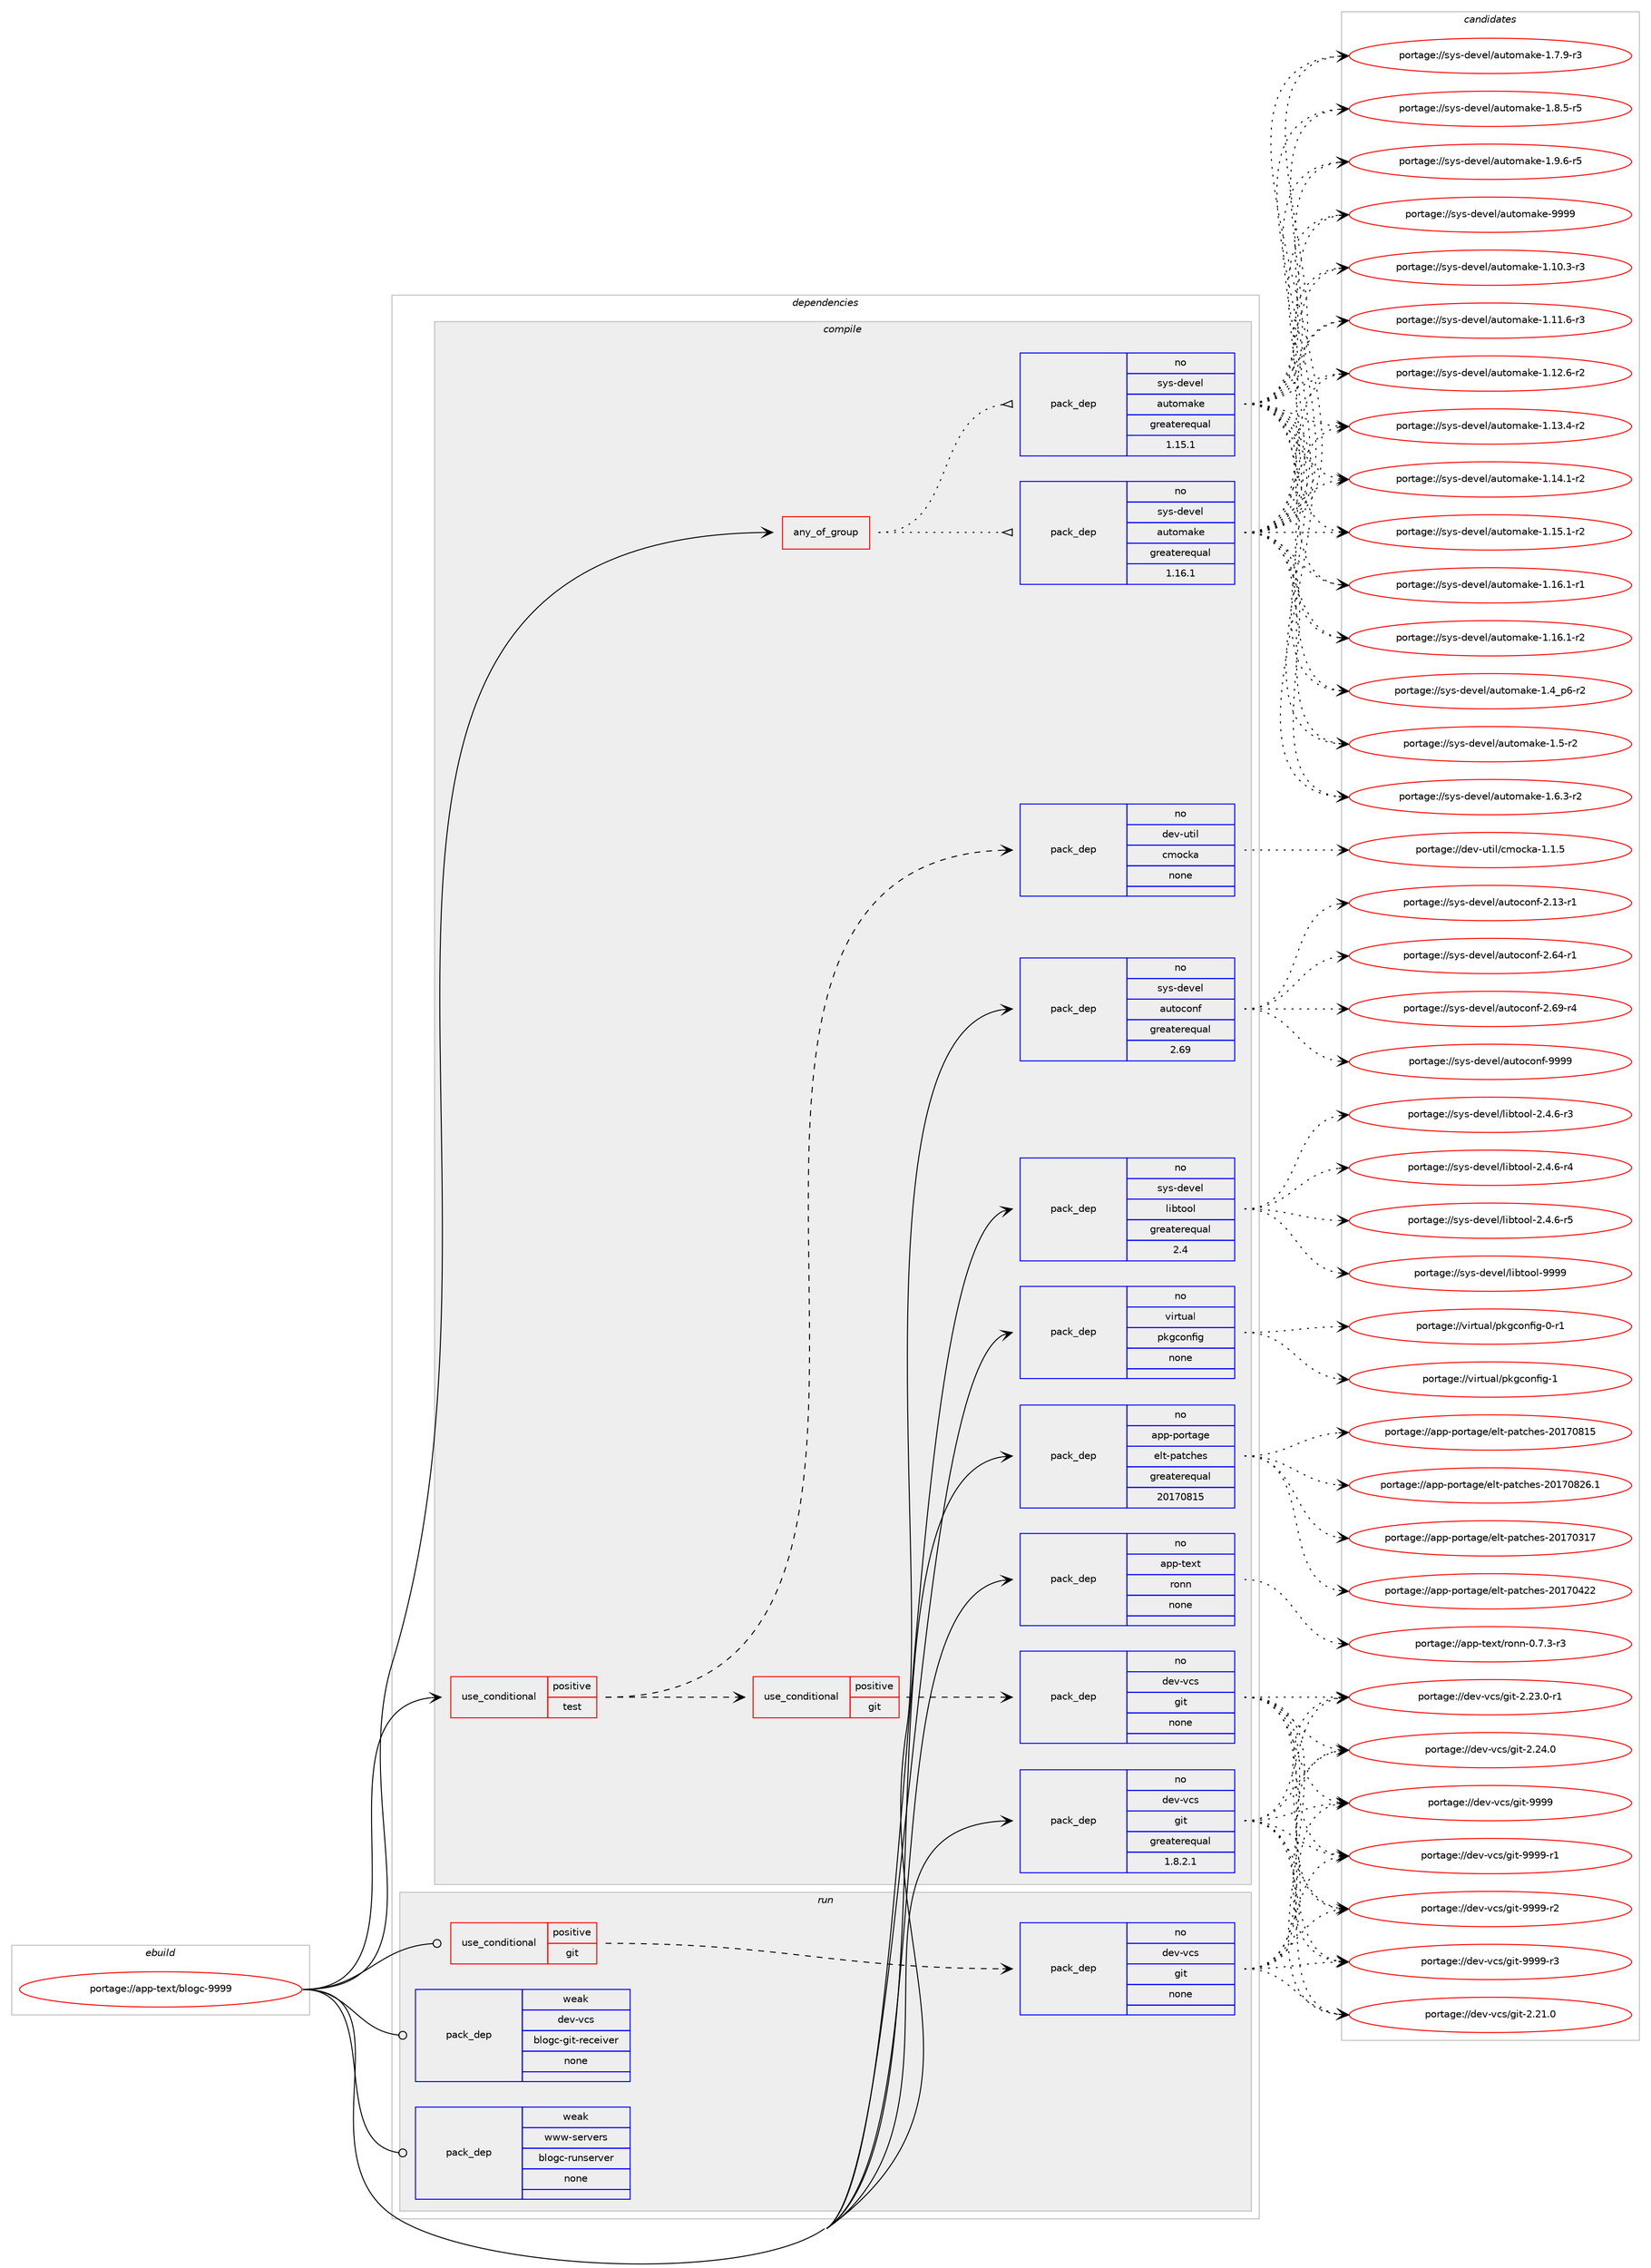 digraph prolog {

# *************
# Graph options
# *************

newrank=true;
concentrate=true;
compound=true;
graph [rankdir=LR,fontname=Helvetica,fontsize=10,ranksep=1.5];#, ranksep=2.5, nodesep=0.2];
edge  [arrowhead=vee];
node  [fontname=Helvetica,fontsize=10];

# **********
# The ebuild
# **********

subgraph cluster_leftcol {
color=gray;
rank=same;
label=<<i>ebuild</i>>;
id [label="portage://app-text/blogc-9999", color=red, width=4, href="../app-text/blogc-9999.svg"];
}

# ****************
# The dependencies
# ****************

subgraph cluster_midcol {
color=gray;
label=<<i>dependencies</i>>;
subgraph cluster_compile {
fillcolor="#eeeeee";
style=filled;
label=<<i>compile</i>>;
subgraph any700 {
dependency43193 [label=<<TABLE BORDER="0" CELLBORDER="1" CELLSPACING="0" CELLPADDING="4"><TR><TD CELLPADDING="10">any_of_group</TD></TR></TABLE>>, shape=none, color=red];subgraph pack31793 {
dependency43194 [label=<<TABLE BORDER="0" CELLBORDER="1" CELLSPACING="0" CELLPADDING="4" WIDTH="220"><TR><TD ROWSPAN="6" CELLPADDING="30">pack_dep</TD></TR><TR><TD WIDTH="110">no</TD></TR><TR><TD>sys-devel</TD></TR><TR><TD>automake</TD></TR><TR><TD>greaterequal</TD></TR><TR><TD>1.16.1</TD></TR></TABLE>>, shape=none, color=blue];
}
dependency43193:e -> dependency43194:w [weight=20,style="dotted",arrowhead="oinv"];
subgraph pack31794 {
dependency43195 [label=<<TABLE BORDER="0" CELLBORDER="1" CELLSPACING="0" CELLPADDING="4" WIDTH="220"><TR><TD ROWSPAN="6" CELLPADDING="30">pack_dep</TD></TR><TR><TD WIDTH="110">no</TD></TR><TR><TD>sys-devel</TD></TR><TR><TD>automake</TD></TR><TR><TD>greaterequal</TD></TR><TR><TD>1.15.1</TD></TR></TABLE>>, shape=none, color=blue];
}
dependency43193:e -> dependency43195:w [weight=20,style="dotted",arrowhead="oinv"];
}
id:e -> dependency43193:w [weight=20,style="solid",arrowhead="vee"];
subgraph cond10676 {
dependency43196 [label=<<TABLE BORDER="0" CELLBORDER="1" CELLSPACING="0" CELLPADDING="4"><TR><TD ROWSPAN="3" CELLPADDING="10">use_conditional</TD></TR><TR><TD>positive</TD></TR><TR><TD>test</TD></TR></TABLE>>, shape=none, color=red];
subgraph cond10677 {
dependency43197 [label=<<TABLE BORDER="0" CELLBORDER="1" CELLSPACING="0" CELLPADDING="4"><TR><TD ROWSPAN="3" CELLPADDING="10">use_conditional</TD></TR><TR><TD>positive</TD></TR><TR><TD>git</TD></TR></TABLE>>, shape=none, color=red];
subgraph pack31795 {
dependency43198 [label=<<TABLE BORDER="0" CELLBORDER="1" CELLSPACING="0" CELLPADDING="4" WIDTH="220"><TR><TD ROWSPAN="6" CELLPADDING="30">pack_dep</TD></TR><TR><TD WIDTH="110">no</TD></TR><TR><TD>dev-vcs</TD></TR><TR><TD>git</TD></TR><TR><TD>none</TD></TR><TR><TD></TD></TR></TABLE>>, shape=none, color=blue];
}
dependency43197:e -> dependency43198:w [weight=20,style="dashed",arrowhead="vee"];
}
dependency43196:e -> dependency43197:w [weight=20,style="dashed",arrowhead="vee"];
subgraph pack31796 {
dependency43199 [label=<<TABLE BORDER="0" CELLBORDER="1" CELLSPACING="0" CELLPADDING="4" WIDTH="220"><TR><TD ROWSPAN="6" CELLPADDING="30">pack_dep</TD></TR><TR><TD WIDTH="110">no</TD></TR><TR><TD>dev-util</TD></TR><TR><TD>cmocka</TD></TR><TR><TD>none</TD></TR><TR><TD></TD></TR></TABLE>>, shape=none, color=blue];
}
dependency43196:e -> dependency43199:w [weight=20,style="dashed",arrowhead="vee"];
}
id:e -> dependency43196:w [weight=20,style="solid",arrowhead="vee"];
subgraph pack31797 {
dependency43200 [label=<<TABLE BORDER="0" CELLBORDER="1" CELLSPACING="0" CELLPADDING="4" WIDTH="220"><TR><TD ROWSPAN="6" CELLPADDING="30">pack_dep</TD></TR><TR><TD WIDTH="110">no</TD></TR><TR><TD>app-portage</TD></TR><TR><TD>elt-patches</TD></TR><TR><TD>greaterequal</TD></TR><TR><TD>20170815</TD></TR></TABLE>>, shape=none, color=blue];
}
id:e -> dependency43200:w [weight=20,style="solid",arrowhead="vee"];
subgraph pack31798 {
dependency43201 [label=<<TABLE BORDER="0" CELLBORDER="1" CELLSPACING="0" CELLPADDING="4" WIDTH="220"><TR><TD ROWSPAN="6" CELLPADDING="30">pack_dep</TD></TR><TR><TD WIDTH="110">no</TD></TR><TR><TD>app-text</TD></TR><TR><TD>ronn</TD></TR><TR><TD>none</TD></TR><TR><TD></TD></TR></TABLE>>, shape=none, color=blue];
}
id:e -> dependency43201:w [weight=20,style="solid",arrowhead="vee"];
subgraph pack31799 {
dependency43202 [label=<<TABLE BORDER="0" CELLBORDER="1" CELLSPACING="0" CELLPADDING="4" WIDTH="220"><TR><TD ROWSPAN="6" CELLPADDING="30">pack_dep</TD></TR><TR><TD WIDTH="110">no</TD></TR><TR><TD>dev-vcs</TD></TR><TR><TD>git</TD></TR><TR><TD>greaterequal</TD></TR><TR><TD>1.8.2.1</TD></TR></TABLE>>, shape=none, color=blue];
}
id:e -> dependency43202:w [weight=20,style="solid",arrowhead="vee"];
subgraph pack31800 {
dependency43203 [label=<<TABLE BORDER="0" CELLBORDER="1" CELLSPACING="0" CELLPADDING="4" WIDTH="220"><TR><TD ROWSPAN="6" CELLPADDING="30">pack_dep</TD></TR><TR><TD WIDTH="110">no</TD></TR><TR><TD>sys-devel</TD></TR><TR><TD>autoconf</TD></TR><TR><TD>greaterequal</TD></TR><TR><TD>2.69</TD></TR></TABLE>>, shape=none, color=blue];
}
id:e -> dependency43203:w [weight=20,style="solid",arrowhead="vee"];
subgraph pack31801 {
dependency43204 [label=<<TABLE BORDER="0" CELLBORDER="1" CELLSPACING="0" CELLPADDING="4" WIDTH="220"><TR><TD ROWSPAN="6" CELLPADDING="30">pack_dep</TD></TR><TR><TD WIDTH="110">no</TD></TR><TR><TD>sys-devel</TD></TR><TR><TD>libtool</TD></TR><TR><TD>greaterequal</TD></TR><TR><TD>2.4</TD></TR></TABLE>>, shape=none, color=blue];
}
id:e -> dependency43204:w [weight=20,style="solid",arrowhead="vee"];
subgraph pack31802 {
dependency43205 [label=<<TABLE BORDER="0" CELLBORDER="1" CELLSPACING="0" CELLPADDING="4" WIDTH="220"><TR><TD ROWSPAN="6" CELLPADDING="30">pack_dep</TD></TR><TR><TD WIDTH="110">no</TD></TR><TR><TD>virtual</TD></TR><TR><TD>pkgconfig</TD></TR><TR><TD>none</TD></TR><TR><TD></TD></TR></TABLE>>, shape=none, color=blue];
}
id:e -> dependency43205:w [weight=20,style="solid",arrowhead="vee"];
}
subgraph cluster_compileandrun {
fillcolor="#eeeeee";
style=filled;
label=<<i>compile and run</i>>;
}
subgraph cluster_run {
fillcolor="#eeeeee";
style=filled;
label=<<i>run</i>>;
subgraph cond10678 {
dependency43206 [label=<<TABLE BORDER="0" CELLBORDER="1" CELLSPACING="0" CELLPADDING="4"><TR><TD ROWSPAN="3" CELLPADDING="10">use_conditional</TD></TR><TR><TD>positive</TD></TR><TR><TD>git</TD></TR></TABLE>>, shape=none, color=red];
subgraph pack31803 {
dependency43207 [label=<<TABLE BORDER="0" CELLBORDER="1" CELLSPACING="0" CELLPADDING="4" WIDTH="220"><TR><TD ROWSPAN="6" CELLPADDING="30">pack_dep</TD></TR><TR><TD WIDTH="110">no</TD></TR><TR><TD>dev-vcs</TD></TR><TR><TD>git</TD></TR><TR><TD>none</TD></TR><TR><TD></TD></TR></TABLE>>, shape=none, color=blue];
}
dependency43206:e -> dependency43207:w [weight=20,style="dashed",arrowhead="vee"];
}
id:e -> dependency43206:w [weight=20,style="solid",arrowhead="odot"];
subgraph pack31804 {
dependency43208 [label=<<TABLE BORDER="0" CELLBORDER="1" CELLSPACING="0" CELLPADDING="4" WIDTH="220"><TR><TD ROWSPAN="6" CELLPADDING="30">pack_dep</TD></TR><TR><TD WIDTH="110">weak</TD></TR><TR><TD>dev-vcs</TD></TR><TR><TD>blogc-git-receiver</TD></TR><TR><TD>none</TD></TR><TR><TD></TD></TR></TABLE>>, shape=none, color=blue];
}
id:e -> dependency43208:w [weight=20,style="solid",arrowhead="odot"];
subgraph pack31805 {
dependency43209 [label=<<TABLE BORDER="0" CELLBORDER="1" CELLSPACING="0" CELLPADDING="4" WIDTH="220"><TR><TD ROWSPAN="6" CELLPADDING="30">pack_dep</TD></TR><TR><TD WIDTH="110">weak</TD></TR><TR><TD>www-servers</TD></TR><TR><TD>blogc-runserver</TD></TR><TR><TD>none</TD></TR><TR><TD></TD></TR></TABLE>>, shape=none, color=blue];
}
id:e -> dependency43209:w [weight=20,style="solid",arrowhead="odot"];
}
}

# **************
# The candidates
# **************

subgraph cluster_choices {
rank=same;
color=gray;
label=<<i>candidates</i>>;

subgraph choice31793 {
color=black;
nodesep=1;
choiceportage11512111545100101118101108479711711611110997107101454946494846514511451 [label="portage://sys-devel/automake-1.10.3-r3", color=red, width=4,href="../sys-devel/automake-1.10.3-r3.svg"];
choiceportage11512111545100101118101108479711711611110997107101454946494946544511451 [label="portage://sys-devel/automake-1.11.6-r3", color=red, width=4,href="../sys-devel/automake-1.11.6-r3.svg"];
choiceportage11512111545100101118101108479711711611110997107101454946495046544511450 [label="portage://sys-devel/automake-1.12.6-r2", color=red, width=4,href="../sys-devel/automake-1.12.6-r2.svg"];
choiceportage11512111545100101118101108479711711611110997107101454946495146524511450 [label="portage://sys-devel/automake-1.13.4-r2", color=red, width=4,href="../sys-devel/automake-1.13.4-r2.svg"];
choiceportage11512111545100101118101108479711711611110997107101454946495246494511450 [label="portage://sys-devel/automake-1.14.1-r2", color=red, width=4,href="../sys-devel/automake-1.14.1-r2.svg"];
choiceportage11512111545100101118101108479711711611110997107101454946495346494511450 [label="portage://sys-devel/automake-1.15.1-r2", color=red, width=4,href="../sys-devel/automake-1.15.1-r2.svg"];
choiceportage11512111545100101118101108479711711611110997107101454946495446494511449 [label="portage://sys-devel/automake-1.16.1-r1", color=red, width=4,href="../sys-devel/automake-1.16.1-r1.svg"];
choiceportage11512111545100101118101108479711711611110997107101454946495446494511450 [label="portage://sys-devel/automake-1.16.1-r2", color=red, width=4,href="../sys-devel/automake-1.16.1-r2.svg"];
choiceportage115121115451001011181011084797117116111109971071014549465295112544511450 [label="portage://sys-devel/automake-1.4_p6-r2", color=red, width=4,href="../sys-devel/automake-1.4_p6-r2.svg"];
choiceportage11512111545100101118101108479711711611110997107101454946534511450 [label="portage://sys-devel/automake-1.5-r2", color=red, width=4,href="../sys-devel/automake-1.5-r2.svg"];
choiceportage115121115451001011181011084797117116111109971071014549465446514511450 [label="portage://sys-devel/automake-1.6.3-r2", color=red, width=4,href="../sys-devel/automake-1.6.3-r2.svg"];
choiceportage115121115451001011181011084797117116111109971071014549465546574511451 [label="portage://sys-devel/automake-1.7.9-r3", color=red, width=4,href="../sys-devel/automake-1.7.9-r3.svg"];
choiceportage115121115451001011181011084797117116111109971071014549465646534511453 [label="portage://sys-devel/automake-1.8.5-r5", color=red, width=4,href="../sys-devel/automake-1.8.5-r5.svg"];
choiceportage115121115451001011181011084797117116111109971071014549465746544511453 [label="portage://sys-devel/automake-1.9.6-r5", color=red, width=4,href="../sys-devel/automake-1.9.6-r5.svg"];
choiceportage115121115451001011181011084797117116111109971071014557575757 [label="portage://sys-devel/automake-9999", color=red, width=4,href="../sys-devel/automake-9999.svg"];
dependency43194:e -> choiceportage11512111545100101118101108479711711611110997107101454946494846514511451:w [style=dotted,weight="100"];
dependency43194:e -> choiceportage11512111545100101118101108479711711611110997107101454946494946544511451:w [style=dotted,weight="100"];
dependency43194:e -> choiceportage11512111545100101118101108479711711611110997107101454946495046544511450:w [style=dotted,weight="100"];
dependency43194:e -> choiceportage11512111545100101118101108479711711611110997107101454946495146524511450:w [style=dotted,weight="100"];
dependency43194:e -> choiceportage11512111545100101118101108479711711611110997107101454946495246494511450:w [style=dotted,weight="100"];
dependency43194:e -> choiceportage11512111545100101118101108479711711611110997107101454946495346494511450:w [style=dotted,weight="100"];
dependency43194:e -> choiceportage11512111545100101118101108479711711611110997107101454946495446494511449:w [style=dotted,weight="100"];
dependency43194:e -> choiceportage11512111545100101118101108479711711611110997107101454946495446494511450:w [style=dotted,weight="100"];
dependency43194:e -> choiceportage115121115451001011181011084797117116111109971071014549465295112544511450:w [style=dotted,weight="100"];
dependency43194:e -> choiceportage11512111545100101118101108479711711611110997107101454946534511450:w [style=dotted,weight="100"];
dependency43194:e -> choiceportage115121115451001011181011084797117116111109971071014549465446514511450:w [style=dotted,weight="100"];
dependency43194:e -> choiceportage115121115451001011181011084797117116111109971071014549465546574511451:w [style=dotted,weight="100"];
dependency43194:e -> choiceportage115121115451001011181011084797117116111109971071014549465646534511453:w [style=dotted,weight="100"];
dependency43194:e -> choiceportage115121115451001011181011084797117116111109971071014549465746544511453:w [style=dotted,weight="100"];
dependency43194:e -> choiceportage115121115451001011181011084797117116111109971071014557575757:w [style=dotted,weight="100"];
}
subgraph choice31794 {
color=black;
nodesep=1;
choiceportage11512111545100101118101108479711711611110997107101454946494846514511451 [label="portage://sys-devel/automake-1.10.3-r3", color=red, width=4,href="../sys-devel/automake-1.10.3-r3.svg"];
choiceportage11512111545100101118101108479711711611110997107101454946494946544511451 [label="portage://sys-devel/automake-1.11.6-r3", color=red, width=4,href="../sys-devel/automake-1.11.6-r3.svg"];
choiceportage11512111545100101118101108479711711611110997107101454946495046544511450 [label="portage://sys-devel/automake-1.12.6-r2", color=red, width=4,href="../sys-devel/automake-1.12.6-r2.svg"];
choiceportage11512111545100101118101108479711711611110997107101454946495146524511450 [label="portage://sys-devel/automake-1.13.4-r2", color=red, width=4,href="../sys-devel/automake-1.13.4-r2.svg"];
choiceportage11512111545100101118101108479711711611110997107101454946495246494511450 [label="portage://sys-devel/automake-1.14.1-r2", color=red, width=4,href="../sys-devel/automake-1.14.1-r2.svg"];
choiceportage11512111545100101118101108479711711611110997107101454946495346494511450 [label="portage://sys-devel/automake-1.15.1-r2", color=red, width=4,href="../sys-devel/automake-1.15.1-r2.svg"];
choiceportage11512111545100101118101108479711711611110997107101454946495446494511449 [label="portage://sys-devel/automake-1.16.1-r1", color=red, width=4,href="../sys-devel/automake-1.16.1-r1.svg"];
choiceportage11512111545100101118101108479711711611110997107101454946495446494511450 [label="portage://sys-devel/automake-1.16.1-r2", color=red, width=4,href="../sys-devel/automake-1.16.1-r2.svg"];
choiceportage115121115451001011181011084797117116111109971071014549465295112544511450 [label="portage://sys-devel/automake-1.4_p6-r2", color=red, width=4,href="../sys-devel/automake-1.4_p6-r2.svg"];
choiceportage11512111545100101118101108479711711611110997107101454946534511450 [label="portage://sys-devel/automake-1.5-r2", color=red, width=4,href="../sys-devel/automake-1.5-r2.svg"];
choiceportage115121115451001011181011084797117116111109971071014549465446514511450 [label="portage://sys-devel/automake-1.6.3-r2", color=red, width=4,href="../sys-devel/automake-1.6.3-r2.svg"];
choiceportage115121115451001011181011084797117116111109971071014549465546574511451 [label="portage://sys-devel/automake-1.7.9-r3", color=red, width=4,href="../sys-devel/automake-1.7.9-r3.svg"];
choiceportage115121115451001011181011084797117116111109971071014549465646534511453 [label="portage://sys-devel/automake-1.8.5-r5", color=red, width=4,href="../sys-devel/automake-1.8.5-r5.svg"];
choiceportage115121115451001011181011084797117116111109971071014549465746544511453 [label="portage://sys-devel/automake-1.9.6-r5", color=red, width=4,href="../sys-devel/automake-1.9.6-r5.svg"];
choiceportage115121115451001011181011084797117116111109971071014557575757 [label="portage://sys-devel/automake-9999", color=red, width=4,href="../sys-devel/automake-9999.svg"];
dependency43195:e -> choiceportage11512111545100101118101108479711711611110997107101454946494846514511451:w [style=dotted,weight="100"];
dependency43195:e -> choiceportage11512111545100101118101108479711711611110997107101454946494946544511451:w [style=dotted,weight="100"];
dependency43195:e -> choiceportage11512111545100101118101108479711711611110997107101454946495046544511450:w [style=dotted,weight="100"];
dependency43195:e -> choiceportage11512111545100101118101108479711711611110997107101454946495146524511450:w [style=dotted,weight="100"];
dependency43195:e -> choiceportage11512111545100101118101108479711711611110997107101454946495246494511450:w [style=dotted,weight="100"];
dependency43195:e -> choiceportage11512111545100101118101108479711711611110997107101454946495346494511450:w [style=dotted,weight="100"];
dependency43195:e -> choiceportage11512111545100101118101108479711711611110997107101454946495446494511449:w [style=dotted,weight="100"];
dependency43195:e -> choiceportage11512111545100101118101108479711711611110997107101454946495446494511450:w [style=dotted,weight="100"];
dependency43195:e -> choiceportage115121115451001011181011084797117116111109971071014549465295112544511450:w [style=dotted,weight="100"];
dependency43195:e -> choiceportage11512111545100101118101108479711711611110997107101454946534511450:w [style=dotted,weight="100"];
dependency43195:e -> choiceportage115121115451001011181011084797117116111109971071014549465446514511450:w [style=dotted,weight="100"];
dependency43195:e -> choiceportage115121115451001011181011084797117116111109971071014549465546574511451:w [style=dotted,weight="100"];
dependency43195:e -> choiceportage115121115451001011181011084797117116111109971071014549465646534511453:w [style=dotted,weight="100"];
dependency43195:e -> choiceportage115121115451001011181011084797117116111109971071014549465746544511453:w [style=dotted,weight="100"];
dependency43195:e -> choiceportage115121115451001011181011084797117116111109971071014557575757:w [style=dotted,weight="100"];
}
subgraph choice31795 {
color=black;
nodesep=1;
choiceportage10010111845118991154710310511645504650494648 [label="portage://dev-vcs/git-2.21.0", color=red, width=4,href="../dev-vcs/git-2.21.0.svg"];
choiceportage100101118451189911547103105116455046505146484511449 [label="portage://dev-vcs/git-2.23.0-r1", color=red, width=4,href="../dev-vcs/git-2.23.0-r1.svg"];
choiceportage10010111845118991154710310511645504650524648 [label="portage://dev-vcs/git-2.24.0", color=red, width=4,href="../dev-vcs/git-2.24.0.svg"];
choiceportage1001011184511899115471031051164557575757 [label="portage://dev-vcs/git-9999", color=red, width=4,href="../dev-vcs/git-9999.svg"];
choiceportage10010111845118991154710310511645575757574511449 [label="portage://dev-vcs/git-9999-r1", color=red, width=4,href="../dev-vcs/git-9999-r1.svg"];
choiceportage10010111845118991154710310511645575757574511450 [label="portage://dev-vcs/git-9999-r2", color=red, width=4,href="../dev-vcs/git-9999-r2.svg"];
choiceportage10010111845118991154710310511645575757574511451 [label="portage://dev-vcs/git-9999-r3", color=red, width=4,href="../dev-vcs/git-9999-r3.svg"];
dependency43198:e -> choiceportage10010111845118991154710310511645504650494648:w [style=dotted,weight="100"];
dependency43198:e -> choiceportage100101118451189911547103105116455046505146484511449:w [style=dotted,weight="100"];
dependency43198:e -> choiceportage10010111845118991154710310511645504650524648:w [style=dotted,weight="100"];
dependency43198:e -> choiceportage1001011184511899115471031051164557575757:w [style=dotted,weight="100"];
dependency43198:e -> choiceportage10010111845118991154710310511645575757574511449:w [style=dotted,weight="100"];
dependency43198:e -> choiceportage10010111845118991154710310511645575757574511450:w [style=dotted,weight="100"];
dependency43198:e -> choiceportage10010111845118991154710310511645575757574511451:w [style=dotted,weight="100"];
}
subgraph choice31796 {
color=black;
nodesep=1;
choiceportage1001011184511711610510847991091119910797454946494653 [label="portage://dev-util/cmocka-1.1.5", color=red, width=4,href="../dev-util/cmocka-1.1.5.svg"];
dependency43199:e -> choiceportage1001011184511711610510847991091119910797454946494653:w [style=dotted,weight="100"];
}
subgraph choice31797 {
color=black;
nodesep=1;
choiceportage97112112451121111141169710310147101108116451129711699104101115455048495548514955 [label="portage://app-portage/elt-patches-20170317", color=red, width=4,href="../app-portage/elt-patches-20170317.svg"];
choiceportage97112112451121111141169710310147101108116451129711699104101115455048495548525050 [label="portage://app-portage/elt-patches-20170422", color=red, width=4,href="../app-portage/elt-patches-20170422.svg"];
choiceportage97112112451121111141169710310147101108116451129711699104101115455048495548564953 [label="portage://app-portage/elt-patches-20170815", color=red, width=4,href="../app-portage/elt-patches-20170815.svg"];
choiceportage971121124511211111411697103101471011081164511297116991041011154550484955485650544649 [label="portage://app-portage/elt-patches-20170826.1", color=red, width=4,href="../app-portage/elt-patches-20170826.1.svg"];
dependency43200:e -> choiceportage97112112451121111141169710310147101108116451129711699104101115455048495548514955:w [style=dotted,weight="100"];
dependency43200:e -> choiceportage97112112451121111141169710310147101108116451129711699104101115455048495548525050:w [style=dotted,weight="100"];
dependency43200:e -> choiceportage97112112451121111141169710310147101108116451129711699104101115455048495548564953:w [style=dotted,weight="100"];
dependency43200:e -> choiceportage971121124511211111411697103101471011081164511297116991041011154550484955485650544649:w [style=dotted,weight="100"];
}
subgraph choice31798 {
color=black;
nodesep=1;
choiceportage9711211245116101120116471141111101104548465546514511451 [label="portage://app-text/ronn-0.7.3-r3", color=red, width=4,href="../app-text/ronn-0.7.3-r3.svg"];
dependency43201:e -> choiceportage9711211245116101120116471141111101104548465546514511451:w [style=dotted,weight="100"];
}
subgraph choice31799 {
color=black;
nodesep=1;
choiceportage10010111845118991154710310511645504650494648 [label="portage://dev-vcs/git-2.21.0", color=red, width=4,href="../dev-vcs/git-2.21.0.svg"];
choiceportage100101118451189911547103105116455046505146484511449 [label="portage://dev-vcs/git-2.23.0-r1", color=red, width=4,href="../dev-vcs/git-2.23.0-r1.svg"];
choiceportage10010111845118991154710310511645504650524648 [label="portage://dev-vcs/git-2.24.0", color=red, width=4,href="../dev-vcs/git-2.24.0.svg"];
choiceportage1001011184511899115471031051164557575757 [label="portage://dev-vcs/git-9999", color=red, width=4,href="../dev-vcs/git-9999.svg"];
choiceportage10010111845118991154710310511645575757574511449 [label="portage://dev-vcs/git-9999-r1", color=red, width=4,href="../dev-vcs/git-9999-r1.svg"];
choiceportage10010111845118991154710310511645575757574511450 [label="portage://dev-vcs/git-9999-r2", color=red, width=4,href="../dev-vcs/git-9999-r2.svg"];
choiceportage10010111845118991154710310511645575757574511451 [label="portage://dev-vcs/git-9999-r3", color=red, width=4,href="../dev-vcs/git-9999-r3.svg"];
dependency43202:e -> choiceportage10010111845118991154710310511645504650494648:w [style=dotted,weight="100"];
dependency43202:e -> choiceportage100101118451189911547103105116455046505146484511449:w [style=dotted,weight="100"];
dependency43202:e -> choiceportage10010111845118991154710310511645504650524648:w [style=dotted,weight="100"];
dependency43202:e -> choiceportage1001011184511899115471031051164557575757:w [style=dotted,weight="100"];
dependency43202:e -> choiceportage10010111845118991154710310511645575757574511449:w [style=dotted,weight="100"];
dependency43202:e -> choiceportage10010111845118991154710310511645575757574511450:w [style=dotted,weight="100"];
dependency43202:e -> choiceportage10010111845118991154710310511645575757574511451:w [style=dotted,weight="100"];
}
subgraph choice31800 {
color=black;
nodesep=1;
choiceportage1151211154510010111810110847971171161119911111010245504649514511449 [label="portage://sys-devel/autoconf-2.13-r1", color=red, width=4,href="../sys-devel/autoconf-2.13-r1.svg"];
choiceportage1151211154510010111810110847971171161119911111010245504654524511449 [label="portage://sys-devel/autoconf-2.64-r1", color=red, width=4,href="../sys-devel/autoconf-2.64-r1.svg"];
choiceportage1151211154510010111810110847971171161119911111010245504654574511452 [label="portage://sys-devel/autoconf-2.69-r4", color=red, width=4,href="../sys-devel/autoconf-2.69-r4.svg"];
choiceportage115121115451001011181011084797117116111991111101024557575757 [label="portage://sys-devel/autoconf-9999", color=red, width=4,href="../sys-devel/autoconf-9999.svg"];
dependency43203:e -> choiceportage1151211154510010111810110847971171161119911111010245504649514511449:w [style=dotted,weight="100"];
dependency43203:e -> choiceportage1151211154510010111810110847971171161119911111010245504654524511449:w [style=dotted,weight="100"];
dependency43203:e -> choiceportage1151211154510010111810110847971171161119911111010245504654574511452:w [style=dotted,weight="100"];
dependency43203:e -> choiceportage115121115451001011181011084797117116111991111101024557575757:w [style=dotted,weight="100"];
}
subgraph choice31801 {
color=black;
nodesep=1;
choiceportage1151211154510010111810110847108105981161111111084550465246544511451 [label="portage://sys-devel/libtool-2.4.6-r3", color=red, width=4,href="../sys-devel/libtool-2.4.6-r3.svg"];
choiceportage1151211154510010111810110847108105981161111111084550465246544511452 [label="portage://sys-devel/libtool-2.4.6-r4", color=red, width=4,href="../sys-devel/libtool-2.4.6-r4.svg"];
choiceportage1151211154510010111810110847108105981161111111084550465246544511453 [label="portage://sys-devel/libtool-2.4.6-r5", color=red, width=4,href="../sys-devel/libtool-2.4.6-r5.svg"];
choiceportage1151211154510010111810110847108105981161111111084557575757 [label="portage://sys-devel/libtool-9999", color=red, width=4,href="../sys-devel/libtool-9999.svg"];
dependency43204:e -> choiceportage1151211154510010111810110847108105981161111111084550465246544511451:w [style=dotted,weight="100"];
dependency43204:e -> choiceportage1151211154510010111810110847108105981161111111084550465246544511452:w [style=dotted,weight="100"];
dependency43204:e -> choiceportage1151211154510010111810110847108105981161111111084550465246544511453:w [style=dotted,weight="100"];
dependency43204:e -> choiceportage1151211154510010111810110847108105981161111111084557575757:w [style=dotted,weight="100"];
}
subgraph choice31802 {
color=black;
nodesep=1;
choiceportage11810511411611797108471121071039911111010210510345484511449 [label="portage://virtual/pkgconfig-0-r1", color=red, width=4,href="../virtual/pkgconfig-0-r1.svg"];
choiceportage1181051141161179710847112107103991111101021051034549 [label="portage://virtual/pkgconfig-1", color=red, width=4,href="../virtual/pkgconfig-1.svg"];
dependency43205:e -> choiceportage11810511411611797108471121071039911111010210510345484511449:w [style=dotted,weight="100"];
dependency43205:e -> choiceportage1181051141161179710847112107103991111101021051034549:w [style=dotted,weight="100"];
}
subgraph choice31803 {
color=black;
nodesep=1;
choiceportage10010111845118991154710310511645504650494648 [label="portage://dev-vcs/git-2.21.0", color=red, width=4,href="../dev-vcs/git-2.21.0.svg"];
choiceportage100101118451189911547103105116455046505146484511449 [label="portage://dev-vcs/git-2.23.0-r1", color=red, width=4,href="../dev-vcs/git-2.23.0-r1.svg"];
choiceportage10010111845118991154710310511645504650524648 [label="portage://dev-vcs/git-2.24.0", color=red, width=4,href="../dev-vcs/git-2.24.0.svg"];
choiceportage1001011184511899115471031051164557575757 [label="portage://dev-vcs/git-9999", color=red, width=4,href="../dev-vcs/git-9999.svg"];
choiceportage10010111845118991154710310511645575757574511449 [label="portage://dev-vcs/git-9999-r1", color=red, width=4,href="../dev-vcs/git-9999-r1.svg"];
choiceportage10010111845118991154710310511645575757574511450 [label="portage://dev-vcs/git-9999-r2", color=red, width=4,href="../dev-vcs/git-9999-r2.svg"];
choiceportage10010111845118991154710310511645575757574511451 [label="portage://dev-vcs/git-9999-r3", color=red, width=4,href="../dev-vcs/git-9999-r3.svg"];
dependency43207:e -> choiceportage10010111845118991154710310511645504650494648:w [style=dotted,weight="100"];
dependency43207:e -> choiceportage100101118451189911547103105116455046505146484511449:w [style=dotted,weight="100"];
dependency43207:e -> choiceportage10010111845118991154710310511645504650524648:w [style=dotted,weight="100"];
dependency43207:e -> choiceportage1001011184511899115471031051164557575757:w [style=dotted,weight="100"];
dependency43207:e -> choiceportage10010111845118991154710310511645575757574511449:w [style=dotted,weight="100"];
dependency43207:e -> choiceportage10010111845118991154710310511645575757574511450:w [style=dotted,weight="100"];
dependency43207:e -> choiceportage10010111845118991154710310511645575757574511451:w [style=dotted,weight="100"];
}
subgraph choice31804 {
color=black;
nodesep=1;
}
subgraph choice31805 {
color=black;
nodesep=1;
}
}

}

